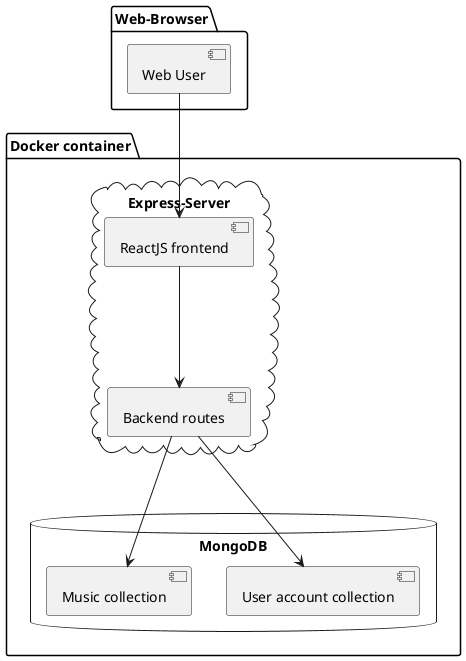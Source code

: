 @startuml

package "Docker container" {
  database MongoDB {
      [Music collection]
      [User account collection]
  }
  cloud Express-Server {
    [Backend routes]
    [ReactJS frontend]
  }
}

package Web-Browser {
 [Web User]
}

[Web User] --> [ReactJS frontend]
[ReactJS frontend] ---> [Backend routes]
[Backend routes] ---> [Music collection]
[Backend routes] ---> [User account collection]

@enduml
